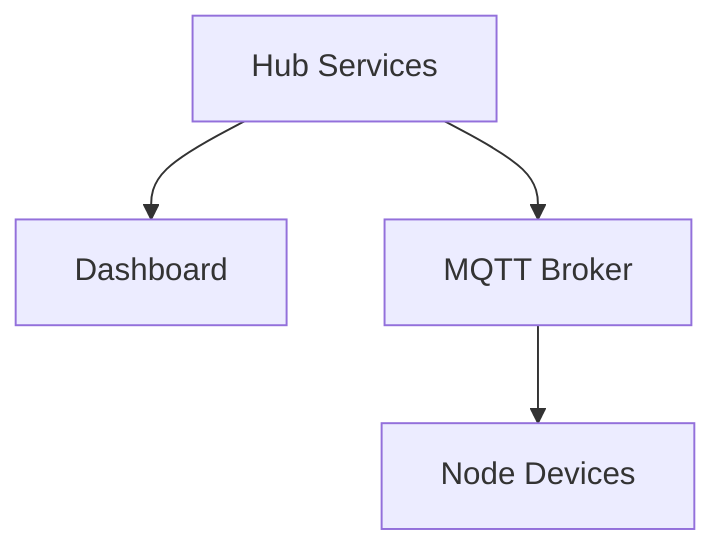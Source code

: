 %% Mermaid diagram scaffold
flowchart TD
    hub[Hub Services] --> dashboard[Dashboard]
    hub --> broker[MQTT Broker]
    broker --> node1[Node Devices]